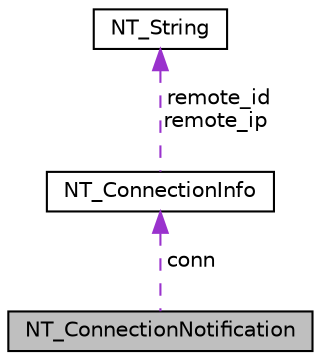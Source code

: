 digraph "NT_ConnectionNotification"
{
  edge [fontname="Helvetica",fontsize="10",labelfontname="Helvetica",labelfontsize="10"];
  node [fontname="Helvetica",fontsize="10",shape=record];
  Node1 [label="NT_ConnectionNotification",height=0.2,width=0.4,color="black", fillcolor="grey75", style="filled", fontcolor="black"];
  Node2 -> Node1 [dir="back",color="darkorchid3",fontsize="10",style="dashed",label=" conn" ,fontname="Helvetica"];
  Node2 [label="NT_ConnectionInfo",height=0.2,width=0.4,color="black", fillcolor="white", style="filled",URL="$structNT__ConnectionInfo.html",tooltip="NetworkTables Connection Information. "];
  Node3 -> Node2 [dir="back",color="darkorchid3",fontsize="10",style="dashed",label=" remote_id\nremote_ip" ,fontname="Helvetica"];
  Node3 [label="NT_String",height=0.2,width=0.4,color="black", fillcolor="white", style="filled",URL="$structNT__String.html",tooltip="A NetworkTables string. "];
}
